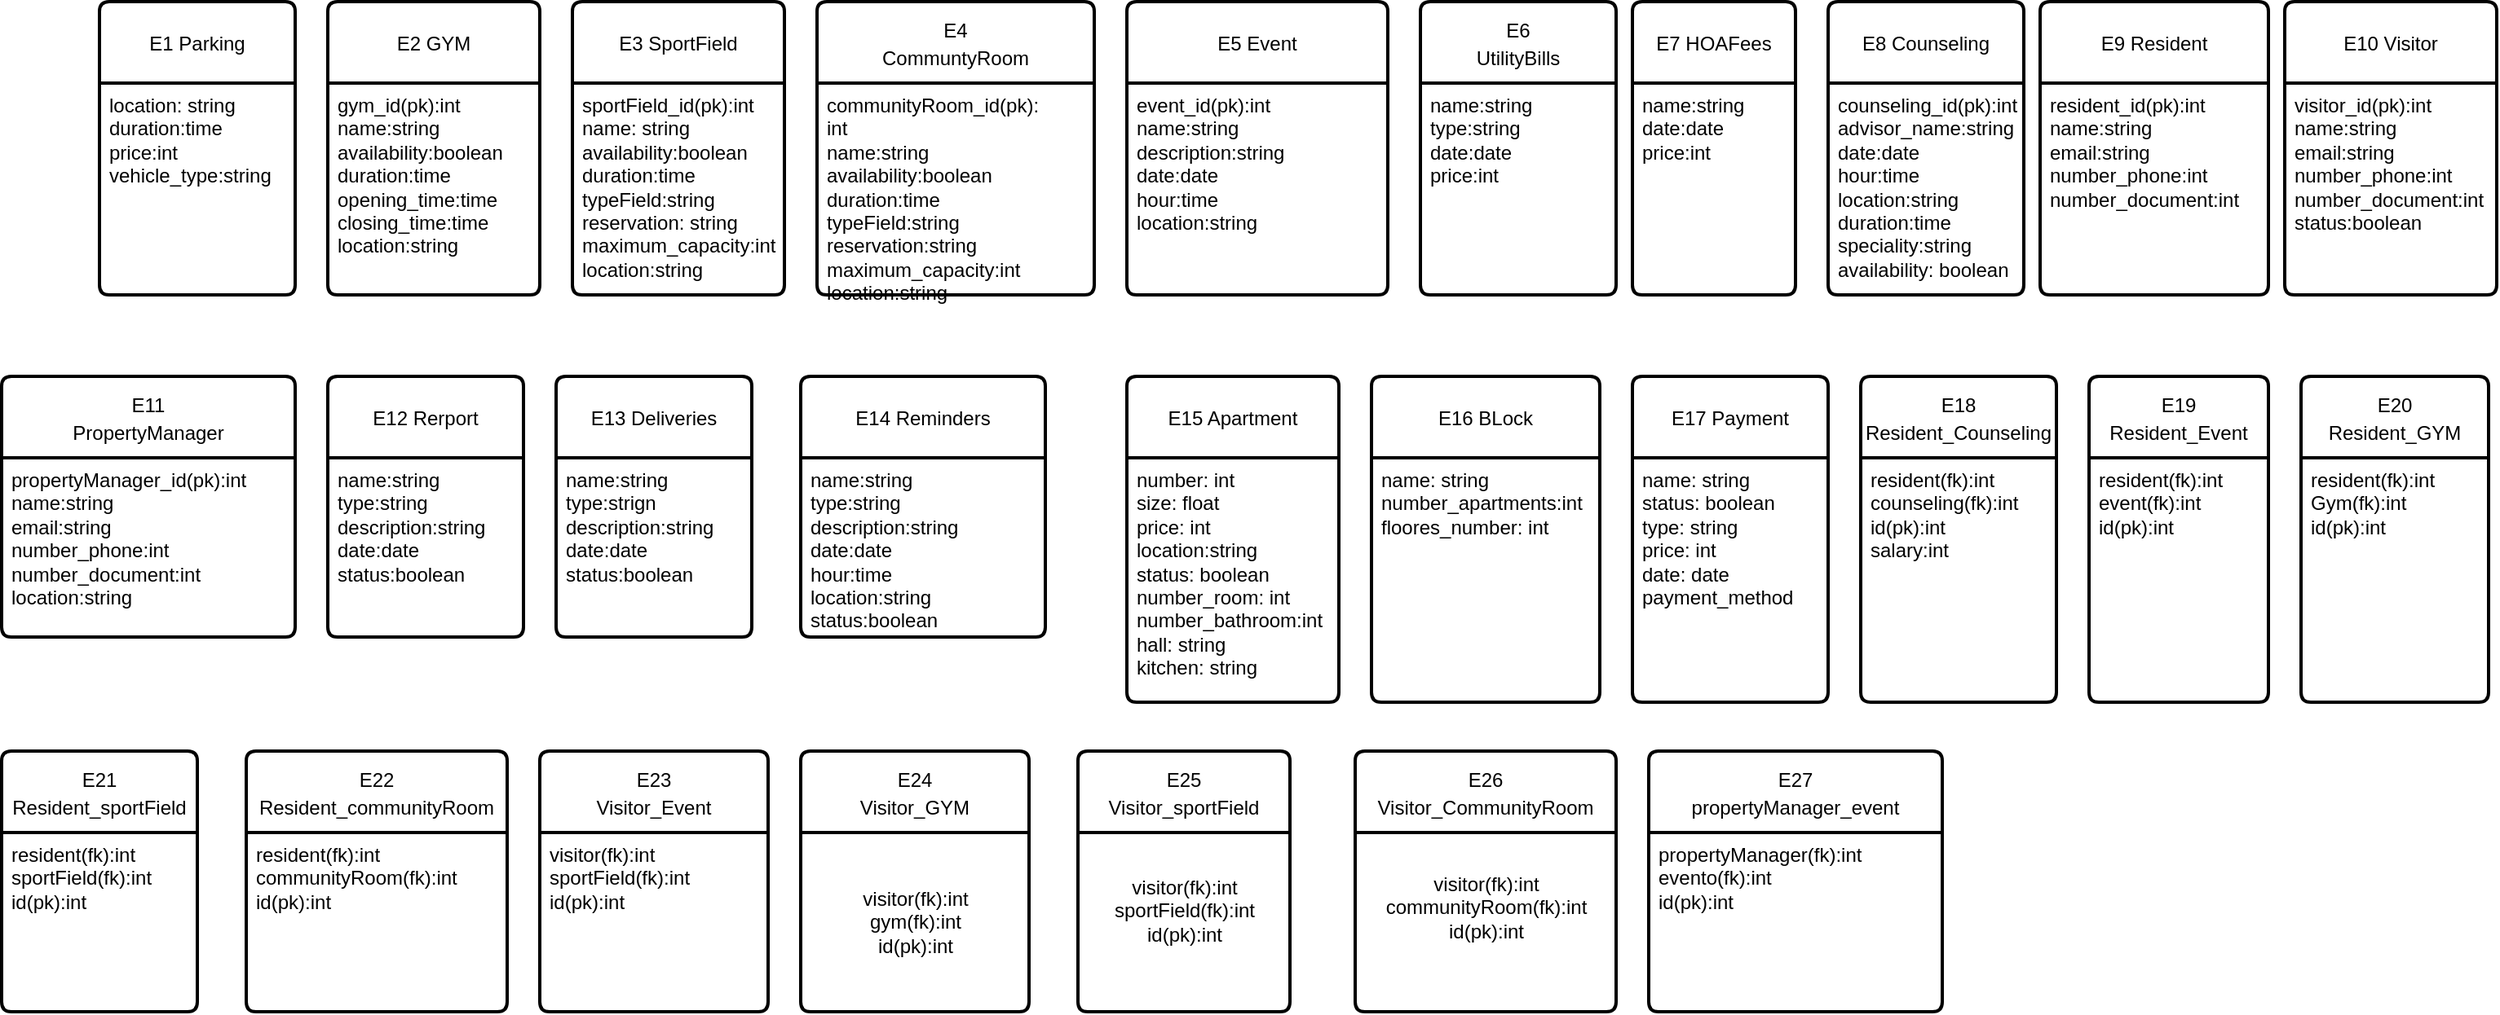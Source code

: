<mxfile version="24.7.14">
  <diagram name="Página-1" id="G9xeTIO4-0U8LyAHknkH">
    <mxGraphModel dx="1967" dy="1797" grid="1" gridSize="10" guides="1" tooltips="1" connect="1" arrows="1" fold="1" page="1" pageScale="1" pageWidth="827" pageHeight="1169" math="0" shadow="0">
      <root>
        <mxCell id="0" />
        <mxCell id="1" parent="0" />
        <mxCell id="5Ww77VYzwX19S0LwLlC--1" value="&lt;span style=&quot;font-size: 12px;&quot;&gt;E1 Parking&lt;/span&gt;" style="swimlane;childLayout=stackLayout;horizontal=1;startSize=50;horizontalStack=0;rounded=1;fontSize=14;fontStyle=0;strokeWidth=2;resizeParent=0;resizeLast=1;shadow=0;dashed=0;align=center;arcSize=4;whiteSpace=wrap;html=1;" vertex="1" parent="1">
          <mxGeometry x="-310" y="-270" width="120" height="180" as="geometry" />
        </mxCell>
        <mxCell id="5Ww77VYzwX19S0LwLlC--2" value="&lt;span style=&quot;text-wrap: wrap;&quot;&gt;location: string&lt;/span&gt;&lt;div&gt;&lt;span style=&quot;text-wrap: wrap;&quot;&gt;duration:time&lt;/span&gt;&lt;span style=&quot;text-wrap: wrap;&quot;&gt;&lt;br&gt;&lt;/span&gt;&lt;/div&gt;&lt;div&gt;&lt;span style=&quot;text-wrap: wrap;&quot;&gt;price:int&lt;/span&gt;&lt;div style=&quot;text-wrap: wrap;&quot;&gt;vehicle_type:string&lt;/div&gt;&lt;/div&gt;" style="align=left;strokeColor=none;fillColor=none;spacingLeft=4;fontSize=12;verticalAlign=top;resizable=0;rotatable=0;part=1;html=1;" vertex="1" parent="5Ww77VYzwX19S0LwLlC--1">
          <mxGeometry y="50" width="120" height="130" as="geometry" />
        </mxCell>
        <mxCell id="5Ww77VYzwX19S0LwLlC--3" value="&lt;span style=&quot;font-size: 12px;&quot;&gt;E2 GYM&lt;/span&gt;" style="swimlane;childLayout=stackLayout;horizontal=1;startSize=50;horizontalStack=0;rounded=1;fontSize=14;fontStyle=0;strokeWidth=2;resizeParent=0;resizeLast=1;shadow=0;dashed=0;align=center;arcSize=4;whiteSpace=wrap;html=1;" vertex="1" parent="1">
          <mxGeometry x="-170" y="-270" width="130" height="180" as="geometry" />
        </mxCell>
        <mxCell id="5Ww77VYzwX19S0LwLlC--4" value="&lt;div&gt;&lt;span style=&quot;text-wrap: wrap;&quot;&gt;gym_id(pk):int&lt;/span&gt;&lt;/div&gt;&lt;span style=&quot;text-wrap: wrap;&quot;&gt;name:string&lt;/span&gt;&lt;div&gt;&lt;span style=&quot;text-wrap: wrap;&quot;&gt;availability:boolean&lt;/span&gt;&lt;span style=&quot;text-wrap: wrap;&quot;&gt;&lt;br&gt;&lt;/span&gt;&lt;/div&gt;&lt;div&gt;&lt;span style=&quot;text-wrap: wrap;&quot;&gt;duration:time&lt;/span&gt;&lt;div style=&quot;text-wrap: wrap;&quot;&gt;opening_time:time&lt;/div&gt;&lt;div style=&quot;text-wrap: wrap;&quot;&gt;closing_time:time&lt;/div&gt;&lt;div style=&quot;text-wrap: wrap;&quot;&gt;location:string&lt;/div&gt;&lt;/div&gt;" style="align=left;strokeColor=none;fillColor=none;spacingLeft=4;fontSize=12;verticalAlign=top;resizable=0;rotatable=0;part=1;html=1;" vertex="1" parent="5Ww77VYzwX19S0LwLlC--3">
          <mxGeometry y="50" width="130" height="130" as="geometry" />
        </mxCell>
        <mxCell id="5Ww77VYzwX19S0LwLlC--7" value="&lt;span style=&quot;font-size: 12px;&quot;&gt;E5 Event&lt;/span&gt;" style="swimlane;childLayout=stackLayout;horizontal=1;startSize=50;horizontalStack=0;rounded=1;fontSize=14;fontStyle=0;strokeWidth=2;resizeParent=0;resizeLast=1;shadow=0;dashed=0;align=center;arcSize=4;whiteSpace=wrap;html=1;" vertex="1" parent="1">
          <mxGeometry x="320" y="-270" width="160" height="180" as="geometry" />
        </mxCell>
        <mxCell id="5Ww77VYzwX19S0LwLlC--8" value="&lt;div&gt;&lt;span style=&quot;text-wrap: wrap;&quot;&gt;event_id(pk):int&lt;/span&gt;&lt;/div&gt;&lt;span style=&quot;text-wrap: wrap;&quot;&gt;name:string&lt;/span&gt;&lt;div&gt;&lt;span style=&quot;text-wrap: wrap;&quot;&gt;description:string&lt;/span&gt;&lt;span style=&quot;text-wrap: wrap;&quot;&gt;&lt;br&gt;&lt;/span&gt;&lt;/div&gt;&lt;div&gt;&lt;span style=&quot;text-wrap: wrap;&quot;&gt;date:date&lt;/span&gt;&lt;div style=&quot;text-wrap: wrap;&quot;&gt;hour:time&lt;/div&gt;&lt;div style=&quot;text-wrap: wrap;&quot;&gt;location:string&lt;/div&gt;&lt;/div&gt;" style="align=left;strokeColor=none;fillColor=none;spacingLeft=4;fontSize=12;verticalAlign=top;resizable=0;rotatable=0;part=1;html=1;" vertex="1" parent="5Ww77VYzwX19S0LwLlC--7">
          <mxGeometry y="50" width="160" height="130" as="geometry" />
        </mxCell>
        <mxCell id="5Ww77VYzwX19S0LwLlC--9" value="&lt;span style=&quot;font-size: 12px;&quot;&gt;E7&amp;nbsp;HOAFees&lt;/span&gt;" style="swimlane;childLayout=stackLayout;horizontal=1;startSize=50;horizontalStack=0;rounded=1;fontSize=14;fontStyle=0;strokeWidth=2;resizeParent=0;resizeLast=1;shadow=0;dashed=0;align=center;arcSize=4;whiteSpace=wrap;html=1;" vertex="1" parent="1">
          <mxGeometry x="630" y="-270" width="100" height="180" as="geometry" />
        </mxCell>
        <mxCell id="5Ww77VYzwX19S0LwLlC--10" value="&lt;span style=&quot;text-wrap: wrap;&quot;&gt;name:string&lt;/span&gt;&lt;div&gt;&lt;span style=&quot;text-wrap: wrap;&quot;&gt;date:date&lt;/span&gt;&lt;div style=&quot;text-wrap: wrap;&quot;&gt;price:int&lt;/div&gt;&lt;/div&gt;" style="align=left;strokeColor=none;fillColor=none;spacingLeft=4;fontSize=12;verticalAlign=top;resizable=0;rotatable=0;part=1;html=1;" vertex="1" parent="5Ww77VYzwX19S0LwLlC--9">
          <mxGeometry y="50" width="100" height="130" as="geometry" />
        </mxCell>
        <mxCell id="5Ww77VYzwX19S0LwLlC--11" value="&lt;span style=&quot;font-size: 12px;&quot;&gt;E8 Counseling&lt;/span&gt;" style="swimlane;childLayout=stackLayout;horizontal=1;startSize=50;horizontalStack=0;rounded=1;fontSize=14;fontStyle=0;strokeWidth=2;resizeParent=0;resizeLast=1;shadow=0;dashed=0;align=center;arcSize=4;whiteSpace=wrap;html=1;" vertex="1" parent="1">
          <mxGeometry x="750" y="-270" width="120" height="180" as="geometry" />
        </mxCell>
        <mxCell id="5Ww77VYzwX19S0LwLlC--12" value="&lt;div&gt;&lt;span style=&quot;text-wrap: wrap;&quot;&gt;counseling_id(pk):int&lt;/span&gt;&lt;/div&gt;&lt;span style=&quot;text-wrap: wrap;&quot;&gt;advisor_name:string&lt;/span&gt;&lt;br&gt;&lt;div&gt;&lt;span style=&quot;text-wrap: wrap;&quot;&gt;date:date&lt;/span&gt;&lt;div style=&quot;text-wrap: wrap;&quot;&gt;&lt;span style=&quot;background-color: initial;&quot;&gt;hour:time&lt;/span&gt;&lt;/div&gt;&lt;div style=&quot;text-wrap: wrap;&quot;&gt;location:string&lt;/div&gt;&lt;div style=&quot;text-wrap: wrap;&quot;&gt;duration:time&lt;/div&gt;&lt;div style=&quot;text-wrap: wrap;&quot;&gt;speciality:string&lt;/div&gt;&lt;div style=&quot;text-wrap: wrap;&quot;&gt;availability: boolean&lt;/div&gt;&lt;/div&gt;" style="align=left;strokeColor=none;fillColor=none;spacingLeft=4;fontSize=12;verticalAlign=top;resizable=0;rotatable=0;part=1;html=1;" vertex="1" parent="5Ww77VYzwX19S0LwLlC--11">
          <mxGeometry y="50" width="120" height="130" as="geometry" />
        </mxCell>
        <mxCell id="5Ww77VYzwX19S0LwLlC--13" value="&lt;span style=&quot;font-size: 12px;&quot;&gt;E9 Resident&lt;/span&gt;" style="swimlane;childLayout=stackLayout;horizontal=1;startSize=50;horizontalStack=0;rounded=1;fontSize=14;fontStyle=0;strokeWidth=2;resizeParent=0;resizeLast=1;shadow=0;dashed=0;align=center;arcSize=4;whiteSpace=wrap;html=1;" vertex="1" parent="1">
          <mxGeometry x="880" y="-270" width="140" height="180" as="geometry" />
        </mxCell>
        <mxCell id="5Ww77VYzwX19S0LwLlC--14" value="&lt;span style=&quot;text-wrap: wrap;&quot;&gt;resident_id(pk):int&lt;br&gt;name:string&lt;/span&gt;&lt;div&gt;&lt;span style=&quot;text-wrap: wrap;&quot;&gt;email:string&lt;/span&gt;&lt;/div&gt;&lt;div&gt;&lt;span style=&quot;text-wrap: wrap;&quot;&gt;number_phone:int&lt;/span&gt;&lt;/div&gt;&lt;div&gt;&lt;span style=&quot;text-wrap: wrap;&quot;&gt;number_document:int&lt;/span&gt;&lt;/div&gt;" style="align=left;strokeColor=none;fillColor=none;spacingLeft=4;fontSize=12;verticalAlign=top;resizable=0;rotatable=0;part=1;html=1;" vertex="1" parent="5Ww77VYzwX19S0LwLlC--13">
          <mxGeometry y="50" width="140" height="130" as="geometry" />
        </mxCell>
        <mxCell id="5Ww77VYzwX19S0LwLlC--15" value="&lt;span style=&quot;font-size: 12px;&quot;&gt;E10 Visitor&lt;/span&gt;" style="swimlane;childLayout=stackLayout;horizontal=1;startSize=50;horizontalStack=0;rounded=1;fontSize=14;fontStyle=0;strokeWidth=2;resizeParent=0;resizeLast=1;shadow=0;dashed=0;align=center;arcSize=4;whiteSpace=wrap;html=1;" vertex="1" parent="1">
          <mxGeometry x="1030" y="-270" width="130" height="180" as="geometry" />
        </mxCell>
        <mxCell id="5Ww77VYzwX19S0LwLlC--16" value="&lt;div&gt;&lt;span style=&quot;text-wrap: wrap;&quot;&gt;visitor_id(pk):int&lt;/span&gt;&lt;/div&gt;&lt;span style=&quot;text-wrap: wrap;&quot;&gt;name:string&lt;/span&gt;&lt;div&gt;&lt;span style=&quot;text-wrap: wrap;&quot;&gt;email:string&lt;/span&gt;&lt;/div&gt;&lt;div&gt;&lt;span style=&quot;text-wrap: wrap;&quot;&gt;number_phone:int&lt;/span&gt;&lt;/div&gt;&lt;div&gt;&lt;span style=&quot;text-wrap: wrap;&quot;&gt;number_document:int&lt;/span&gt;&lt;/div&gt;&lt;div&gt;status:boolean&lt;/div&gt;" style="align=left;strokeColor=none;fillColor=none;spacingLeft=4;fontSize=12;verticalAlign=top;resizable=0;rotatable=0;part=1;html=1;" vertex="1" parent="5Ww77VYzwX19S0LwLlC--15">
          <mxGeometry y="50" width="130" height="130" as="geometry" />
        </mxCell>
        <mxCell id="5Ww77VYzwX19S0LwLlC--17" value="&lt;span style=&quot;font-size: 12px;&quot;&gt;E11&lt;/span&gt;&lt;div&gt;&lt;span style=&quot;font-size: 12px;&quot;&gt;PropertyManager&lt;/span&gt;&lt;/div&gt;" style="swimlane;childLayout=stackLayout;horizontal=1;startSize=50;horizontalStack=0;rounded=1;fontSize=14;fontStyle=0;strokeWidth=2;resizeParent=0;resizeLast=1;shadow=0;dashed=0;align=center;arcSize=4;whiteSpace=wrap;html=1;" vertex="1" parent="1">
          <mxGeometry x="-370" y="-40" width="180" height="160" as="geometry" />
        </mxCell>
        <mxCell id="5Ww77VYzwX19S0LwLlC--18" value="&lt;div&gt;&lt;span style=&quot;text-wrap: wrap;&quot;&gt;propertyManager_id(pk):int&lt;/span&gt;&lt;/div&gt;&lt;span style=&quot;text-wrap: wrap;&quot;&gt;name:string&lt;/span&gt;&lt;div&gt;&lt;span style=&quot;text-wrap: wrap;&quot;&gt;email:string&lt;/span&gt;&lt;/div&gt;&lt;div&gt;&lt;span style=&quot;text-wrap: wrap;&quot;&gt;number_phone:int&lt;/span&gt;&lt;/div&gt;&lt;div&gt;&lt;span style=&quot;text-wrap: wrap;&quot;&gt;number_document:int&lt;/span&gt;&lt;/div&gt;&lt;div&gt;location:string&lt;/div&gt;" style="align=left;strokeColor=none;fillColor=none;spacingLeft=4;fontSize=12;verticalAlign=top;resizable=0;rotatable=0;part=1;html=1;" vertex="1" parent="5Ww77VYzwX19S0LwLlC--17">
          <mxGeometry y="50" width="180" height="110" as="geometry" />
        </mxCell>
        <mxCell id="5Ww77VYzwX19S0LwLlC--19" value="&lt;span style=&quot;font-size: 12px;&quot;&gt;E12 Rerport&lt;/span&gt;" style="swimlane;childLayout=stackLayout;horizontal=1;startSize=50;horizontalStack=0;rounded=1;fontSize=14;fontStyle=0;strokeWidth=2;resizeParent=0;resizeLast=1;shadow=0;dashed=0;align=center;arcSize=4;whiteSpace=wrap;html=1;" vertex="1" parent="1">
          <mxGeometry x="-170" y="-40" width="120" height="160" as="geometry" />
        </mxCell>
        <mxCell id="5Ww77VYzwX19S0LwLlC--20" value="&lt;span style=&quot;text-wrap: wrap;&quot;&gt;name:string&lt;/span&gt;&lt;div&gt;&lt;span style=&quot;text-wrap: wrap;&quot;&gt;type:string&lt;/span&gt;&lt;/div&gt;&lt;div&gt;&lt;span style=&quot;text-wrap: wrap;&quot;&gt;description:string&lt;/span&gt;&lt;/div&gt;&lt;div&gt;&lt;span style=&quot;text-wrap: wrap;&quot;&gt;date:date&lt;/span&gt;&lt;/div&gt;&lt;div&gt;&lt;span style=&quot;text-wrap: wrap;&quot;&gt;status:boolean&lt;/span&gt;&lt;/div&gt;" style="align=left;strokeColor=none;fillColor=none;spacingLeft=4;fontSize=12;verticalAlign=top;resizable=0;rotatable=0;part=1;html=1;" vertex="1" parent="5Ww77VYzwX19S0LwLlC--19">
          <mxGeometry y="50" width="120" height="110" as="geometry" />
        </mxCell>
        <mxCell id="5Ww77VYzwX19S0LwLlC--21" value="&lt;span style=&quot;font-size: 12px;&quot;&gt;E13 Deliveries&lt;/span&gt;" style="swimlane;childLayout=stackLayout;horizontal=1;startSize=50;horizontalStack=0;rounded=1;fontSize=14;fontStyle=0;strokeWidth=2;resizeParent=0;resizeLast=1;shadow=0;dashed=0;align=center;arcSize=4;whiteSpace=wrap;html=1;" vertex="1" parent="1">
          <mxGeometry x="-30" y="-40" width="120" height="160" as="geometry" />
        </mxCell>
        <mxCell id="5Ww77VYzwX19S0LwLlC--22" value="&lt;span style=&quot;text-wrap: wrap;&quot;&gt;name:string&lt;/span&gt;&lt;div&gt;&lt;span style=&quot;text-wrap: wrap;&quot;&gt;type:strign&lt;/span&gt;&lt;/div&gt;&lt;div&gt;&lt;span style=&quot;text-wrap: wrap;&quot;&gt;description:string&lt;/span&gt;&lt;/div&gt;&lt;div&gt;&lt;span style=&quot;text-wrap: wrap;&quot;&gt;date:date&lt;/span&gt;&lt;/div&gt;&lt;div&gt;&lt;span style=&quot;text-wrap: wrap;&quot;&gt;status:boolean&lt;/span&gt;&lt;/div&gt;" style="align=left;strokeColor=none;fillColor=none;spacingLeft=4;fontSize=12;verticalAlign=top;resizable=0;rotatable=0;part=1;html=1;" vertex="1" parent="5Ww77VYzwX19S0LwLlC--21">
          <mxGeometry y="50" width="120" height="110" as="geometry" />
        </mxCell>
        <mxCell id="5Ww77VYzwX19S0LwLlC--23" value="&lt;span style=&quot;font-size: 12px;&quot;&gt;E14 Reminders&lt;/span&gt;" style="swimlane;childLayout=stackLayout;horizontal=1;startSize=50;horizontalStack=0;rounded=1;fontSize=14;fontStyle=0;strokeWidth=2;resizeParent=0;resizeLast=1;shadow=0;dashed=0;align=center;arcSize=4;whiteSpace=wrap;html=1;" vertex="1" parent="1">
          <mxGeometry x="120" y="-40" width="150" height="160" as="geometry" />
        </mxCell>
        <mxCell id="5Ww77VYzwX19S0LwLlC--24" value="&lt;span style=&quot;text-wrap: wrap;&quot;&gt;name:string&lt;/span&gt;&lt;div&gt;&lt;span style=&quot;text-wrap: wrap;&quot;&gt;type:string&lt;/span&gt;&lt;/div&gt;&lt;div&gt;&lt;span style=&quot;text-wrap: wrap;&quot;&gt;description:string&lt;/span&gt;&lt;/div&gt;&lt;div&gt;&lt;span style=&quot;text-wrap: wrap;&quot;&gt;date:date&lt;/span&gt;&lt;/div&gt;&lt;div&gt;&lt;span style=&quot;text-wrap: wrap;&quot;&gt;hour:time&lt;/span&gt;&lt;/div&gt;&lt;div&gt;&lt;span style=&quot;text-wrap: wrap;&quot;&gt;location:string&lt;/span&gt;&lt;/div&gt;&lt;div&gt;&lt;span style=&quot;text-wrap: wrap;&quot;&gt;status:boolean&lt;/span&gt;&lt;/div&gt;" style="align=left;strokeColor=none;fillColor=none;spacingLeft=4;fontSize=12;verticalAlign=top;resizable=0;rotatable=0;part=1;html=1;" vertex="1" parent="5Ww77VYzwX19S0LwLlC--23">
          <mxGeometry y="50" width="150" height="110" as="geometry" />
        </mxCell>
        <mxCell id="5Ww77VYzwX19S0LwLlC--25" value="&lt;span style=&quot;font-size: 12px;&quot;&gt;E15 Apartment&lt;/span&gt;" style="swimlane;childLayout=stackLayout;horizontal=1;startSize=50;horizontalStack=0;rounded=1;fontSize=14;fontStyle=0;strokeWidth=2;resizeParent=0;resizeLast=1;shadow=0;dashed=0;align=center;arcSize=4;whiteSpace=wrap;html=1;" vertex="1" parent="1">
          <mxGeometry x="320" y="-40" width="130" height="200" as="geometry" />
        </mxCell>
        <mxCell id="5Ww77VYzwX19S0LwLlC--26" value="&lt;span style=&quot;text-wrap: wrap;&quot;&gt;number: int&lt;/span&gt;&lt;div&gt;&lt;span style=&quot;text-wrap: wrap;&quot;&gt;size: float&lt;/span&gt;&lt;div style=&quot;text-wrap: wrap;&quot;&gt;price: int&lt;/div&gt;&lt;div style=&quot;text-wrap: wrap;&quot;&gt;location:string&lt;/div&gt;&lt;div style=&quot;text-wrap: wrap;&quot;&gt;status: boolean&lt;/div&gt;&lt;div style=&quot;text-wrap: wrap;&quot;&gt;number_room: int&lt;/div&gt;&lt;div style=&quot;text-wrap: wrap;&quot;&gt;number_bathroom:int&lt;/div&gt;&lt;div style=&quot;text-wrap: wrap;&quot;&gt;hall: string&lt;/div&gt;&lt;div style=&quot;text-wrap: wrap;&quot;&gt;kitchen: string&lt;/div&gt;&lt;/div&gt;" style="align=left;strokeColor=none;fillColor=none;spacingLeft=4;fontSize=12;verticalAlign=top;resizable=0;rotatable=0;part=1;html=1;" vertex="1" parent="5Ww77VYzwX19S0LwLlC--25">
          <mxGeometry y="50" width="130" height="150" as="geometry" />
        </mxCell>
        <mxCell id="5Ww77VYzwX19S0LwLlC--27" value="&lt;span style=&quot;font-size: 12px;&quot;&gt;E16 BLock&lt;/span&gt;" style="swimlane;childLayout=stackLayout;horizontal=1;startSize=50;horizontalStack=0;rounded=1;fontSize=14;fontStyle=0;strokeWidth=2;resizeParent=0;resizeLast=1;shadow=0;dashed=0;align=center;arcSize=4;whiteSpace=wrap;html=1;" vertex="1" parent="1">
          <mxGeometry x="470" y="-40" width="140" height="200" as="geometry" />
        </mxCell>
        <mxCell id="5Ww77VYzwX19S0LwLlC--28" value="&lt;span style=&quot;text-wrap: wrap;&quot;&gt;name: string&lt;/span&gt;&lt;div&gt;&lt;span style=&quot;text-wrap: wrap;&quot;&gt;number_apartments:int&lt;/span&gt;&lt;div style=&quot;text-wrap: wrap;&quot;&gt;floores_number: int&lt;/div&gt;&lt;/div&gt;" style="align=left;strokeColor=none;fillColor=none;spacingLeft=4;fontSize=12;verticalAlign=top;resizable=0;rotatable=0;part=1;html=1;" vertex="1" parent="5Ww77VYzwX19S0LwLlC--27">
          <mxGeometry y="50" width="140" height="150" as="geometry" />
        </mxCell>
        <mxCell id="5Ww77VYzwX19S0LwLlC--29" value="&lt;span style=&quot;font-size: 12px;&quot;&gt;E17 Payment&lt;/span&gt;" style="swimlane;childLayout=stackLayout;horizontal=1;startSize=50;horizontalStack=0;rounded=1;fontSize=14;fontStyle=0;strokeWidth=2;resizeParent=0;resizeLast=1;shadow=0;dashed=0;align=center;arcSize=4;whiteSpace=wrap;html=1;" vertex="1" parent="1">
          <mxGeometry x="630" y="-40" width="120" height="200" as="geometry" />
        </mxCell>
        <mxCell id="5Ww77VYzwX19S0LwLlC--30" value="&lt;div&gt;&lt;span style=&quot;text-wrap: wrap;&quot;&gt;name: string&lt;/span&gt;&lt;/div&gt;&lt;span style=&quot;text-wrap: wrap;&quot;&gt;status: boolean&lt;br&gt;&lt;/span&gt;&lt;span style=&quot;text-wrap: wrap;&quot;&gt;type: string&lt;/span&gt;&lt;div style=&quot;text-wrap: wrap;&quot;&gt;&lt;span style=&quot;background-color: initial;&quot;&gt;price: int&lt;/span&gt;&lt;/div&gt;&lt;div style=&quot;text-wrap: wrap;&quot;&gt;date: date&lt;/div&gt;&lt;div style=&quot;text-wrap: wrap;&quot;&gt;payment_method&lt;/div&gt;" style="align=left;strokeColor=none;fillColor=none;spacingLeft=4;fontSize=12;verticalAlign=top;resizable=0;rotatable=0;part=1;html=1;" vertex="1" parent="5Ww77VYzwX19S0LwLlC--29">
          <mxGeometry y="50" width="120" height="150" as="geometry" />
        </mxCell>
        <mxCell id="5Ww77VYzwX19S0LwLlC--68" value="&lt;span style=&quot;font-size: 12px;&quot;&gt;E18&lt;/span&gt;&lt;div&gt;&lt;span style=&quot;font-size: 12px;&quot;&gt;Resident_Counseling&lt;/span&gt;&lt;div&gt;&lt;/div&gt;&lt;/div&gt;" style="swimlane;childLayout=stackLayout;horizontal=1;startSize=50;horizontalStack=0;rounded=1;fontSize=14;fontStyle=0;strokeWidth=2;resizeParent=0;resizeLast=1;shadow=0;dashed=0;align=center;arcSize=4;whiteSpace=wrap;html=1;" vertex="1" parent="1">
          <mxGeometry x="770" y="-40" width="120" height="200" as="geometry" />
        </mxCell>
        <mxCell id="5Ww77VYzwX19S0LwLlC--69" value="&lt;span style=&quot;text-wrap: wrap;&quot;&gt;resident(fk):int&lt;/span&gt;&lt;div&gt;&lt;span style=&quot;text-wrap: wrap;&quot;&gt;counseling(fk):int&lt;/span&gt;&lt;/div&gt;&lt;div&gt;&lt;span style=&quot;text-wrap: wrap;&quot;&gt;id(pk):int&lt;/span&gt;&lt;/div&gt;&lt;div&gt;&lt;span style=&quot;text-wrap: wrap;&quot;&gt;salary:int&lt;/span&gt;&lt;/div&gt;" style="align=left;strokeColor=none;fillColor=none;spacingLeft=4;fontSize=12;verticalAlign=top;resizable=0;rotatable=0;part=1;html=1;" vertex="1" parent="5Ww77VYzwX19S0LwLlC--68">
          <mxGeometry y="50" width="120" height="150" as="geometry" />
        </mxCell>
        <mxCell id="5Ww77VYzwX19S0LwLlC--72" value="&lt;span style=&quot;font-size: 12px;&quot;&gt;E19&lt;/span&gt;&lt;div&gt;&lt;span style=&quot;font-size: 12px;&quot;&gt;Resident_Event&lt;/span&gt;&lt;div&gt;&lt;/div&gt;&lt;/div&gt;" style="swimlane;childLayout=stackLayout;horizontal=1;startSize=50;horizontalStack=0;rounded=1;fontSize=14;fontStyle=0;strokeWidth=2;resizeParent=0;resizeLast=1;shadow=0;dashed=0;align=center;arcSize=4;whiteSpace=wrap;html=1;" vertex="1" parent="1">
          <mxGeometry x="910" y="-40" width="110" height="200" as="geometry" />
        </mxCell>
        <mxCell id="5Ww77VYzwX19S0LwLlC--73" value="&lt;span style=&quot;text-wrap: wrap;&quot;&gt;resident(fk):int&lt;/span&gt;&lt;div&gt;&lt;span style=&quot;text-wrap: wrap;&quot;&gt;event(fk):int&lt;/span&gt;&lt;/div&gt;&lt;div&gt;&lt;span style=&quot;text-wrap: wrap;&quot;&gt;id(pk):int&lt;/span&gt;&lt;/div&gt;&lt;div&gt;&lt;br&gt;&lt;/div&gt;" style="align=left;strokeColor=none;fillColor=none;spacingLeft=4;fontSize=12;verticalAlign=top;resizable=0;rotatable=0;part=1;html=1;" vertex="1" parent="5Ww77VYzwX19S0LwLlC--72">
          <mxGeometry y="50" width="110" height="150" as="geometry" />
        </mxCell>
        <mxCell id="5Ww77VYzwX19S0LwLlC--74" value="&lt;span style=&quot;font-size: 12px;&quot;&gt;E20&lt;/span&gt;&lt;div&gt;&lt;span style=&quot;font-size: 12px;&quot;&gt;Resident_GYM&lt;/span&gt;&lt;div&gt;&lt;/div&gt;&lt;/div&gt;" style="swimlane;childLayout=stackLayout;horizontal=1;startSize=50;horizontalStack=0;rounded=1;fontSize=14;fontStyle=0;strokeWidth=2;resizeParent=0;resizeLast=1;shadow=0;dashed=0;align=center;arcSize=4;whiteSpace=wrap;html=1;" vertex="1" parent="1">
          <mxGeometry x="1040" y="-40" width="115" height="200" as="geometry" />
        </mxCell>
        <mxCell id="5Ww77VYzwX19S0LwLlC--75" value="&lt;span style=&quot;text-wrap: wrap;&quot;&gt;resident(fk)&lt;/span&gt;&lt;span style=&quot;text-wrap: wrap;&quot;&gt;:int&lt;/span&gt;&lt;div&gt;&lt;span style=&quot;text-wrap: wrap;&quot;&gt;Gym(fk)&lt;/span&gt;&lt;span style=&quot;text-wrap: wrap; background-color: initial;&quot;&gt;:int&lt;/span&gt;&lt;/div&gt;&lt;div&gt;&lt;span style=&quot;text-wrap: wrap;&quot;&gt;id(pk):int&lt;/span&gt;&lt;/div&gt;&lt;div&gt;&lt;br&gt;&lt;/div&gt;" style="align=left;strokeColor=none;fillColor=none;spacingLeft=4;fontSize=12;verticalAlign=top;resizable=0;rotatable=0;part=1;html=1;" vertex="1" parent="5Ww77VYzwX19S0LwLlC--74">
          <mxGeometry y="50" width="115" height="150" as="geometry" />
        </mxCell>
        <mxCell id="5Ww77VYzwX19S0LwLlC--76" value="&lt;span style=&quot;font-size: 12px;&quot;&gt;E21&lt;/span&gt;&lt;div&gt;&lt;span style=&quot;font-size: 12px;&quot;&gt;Resident_sportField&lt;/span&gt;&lt;div&gt;&lt;/div&gt;&lt;/div&gt;" style="swimlane;childLayout=stackLayout;horizontal=1;startSize=50;horizontalStack=0;rounded=1;fontSize=14;fontStyle=0;strokeWidth=2;resizeParent=0;resizeLast=1;shadow=0;dashed=0;align=center;arcSize=4;whiteSpace=wrap;html=1;" vertex="1" parent="1">
          <mxGeometry x="-370" y="190" width="120" height="160" as="geometry" />
        </mxCell>
        <mxCell id="5Ww77VYzwX19S0LwLlC--77" value="&lt;span style=&quot;text-wrap: wrap;&quot;&gt;resident(fk)&lt;/span&gt;&lt;span style=&quot;text-wrap: wrap;&quot;&gt;:int&lt;/span&gt;&lt;div&gt;&lt;span style=&quot;text-wrap: wrap;&quot;&gt;sportField(fk)&lt;/span&gt;&lt;span style=&quot;text-wrap: wrap; background-color: initial;&quot;&gt;:int&lt;/span&gt;&lt;/div&gt;&lt;div&gt;&lt;span style=&quot;text-wrap: wrap;&quot;&gt;id(pk)&lt;/span&gt;&lt;span style=&quot;text-wrap: wrap; background-color: initial;&quot;&gt;:int&lt;/span&gt;&lt;/div&gt;&lt;div&gt;&lt;br&gt;&lt;/div&gt;" style="align=left;strokeColor=none;fillColor=none;spacingLeft=4;fontSize=12;verticalAlign=top;resizable=0;rotatable=0;part=1;html=1;" vertex="1" parent="5Ww77VYzwX19S0LwLlC--76">
          <mxGeometry y="50" width="120" height="110" as="geometry" />
        </mxCell>
        <mxCell id="5Ww77VYzwX19S0LwLlC--78" value="&lt;span style=&quot;font-size: 12px;&quot;&gt;E22&lt;/span&gt;&lt;div&gt;&lt;span style=&quot;font-size: 12px; background-color: initial;&quot;&gt;Resident_communityRoom&lt;/span&gt;&lt;div&gt;&lt;div&gt;&lt;/div&gt;&lt;/div&gt;&lt;/div&gt;" style="swimlane;childLayout=stackLayout;horizontal=1;startSize=50;horizontalStack=0;rounded=1;fontSize=14;fontStyle=0;strokeWidth=2;resizeParent=0;resizeLast=1;shadow=0;dashed=0;align=center;arcSize=4;whiteSpace=wrap;html=1;" vertex="1" parent="1">
          <mxGeometry x="-220" y="190" width="160" height="160" as="geometry" />
        </mxCell>
        <mxCell id="5Ww77VYzwX19S0LwLlC--79" value="&lt;span style=&quot;text-wrap: wrap;&quot;&gt;resident(fk)&lt;/span&gt;&lt;span style=&quot;text-wrap: wrap;&quot;&gt;:int&lt;/span&gt;&lt;div&gt;&lt;span style=&quot;text-wrap: wrap;&quot;&gt;communityRoom(fk)&lt;/span&gt;&lt;span style=&quot;text-wrap: wrap; background-color: initial;&quot;&gt;:int&lt;/span&gt;&lt;/div&gt;&lt;div&gt;&lt;span style=&quot;text-wrap: wrap;&quot;&gt;id(pk)&lt;/span&gt;&lt;span style=&quot;text-wrap: wrap; background-color: initial;&quot;&gt;:int&lt;/span&gt;&lt;/div&gt;&lt;div&gt;&lt;br&gt;&lt;/div&gt;" style="align=left;strokeColor=none;fillColor=none;spacingLeft=4;fontSize=12;verticalAlign=top;resizable=0;rotatable=0;part=1;html=1;" vertex="1" parent="5Ww77VYzwX19S0LwLlC--78">
          <mxGeometry y="50" width="160" height="110" as="geometry" />
        </mxCell>
        <mxCell id="5Ww77VYzwX19S0LwLlC--80" value="&lt;span style=&quot;font-size: 12px;&quot;&gt;E23&lt;/span&gt;&lt;div&gt;&lt;span style=&quot;font-size: 12px; background-color: initial;&quot;&gt;Visitor_Event&lt;/span&gt;&lt;div&gt;&lt;div&gt;&lt;/div&gt;&lt;/div&gt;&lt;/div&gt;" style="swimlane;childLayout=stackLayout;horizontal=1;startSize=50;horizontalStack=0;rounded=1;fontSize=14;fontStyle=0;strokeWidth=2;resizeParent=0;resizeLast=1;shadow=0;dashed=0;align=center;arcSize=4;whiteSpace=wrap;html=1;" vertex="1" parent="1">
          <mxGeometry x="-40" y="190" width="140" height="160" as="geometry" />
        </mxCell>
        <mxCell id="5Ww77VYzwX19S0LwLlC--81" value="&lt;span style=&quot;text-wrap: wrap;&quot;&gt;visitor(fk)&lt;/span&gt;&lt;span style=&quot;text-wrap: wrap;&quot;&gt;:int&lt;/span&gt;&lt;div&gt;&lt;span style=&quot;text-wrap: wrap;&quot;&gt;sportField(fk)&lt;/span&gt;&lt;span style=&quot;text-wrap: wrap; background-color: initial;&quot;&gt;:int&lt;/span&gt;&lt;/div&gt;&lt;div&gt;&lt;span style=&quot;text-wrap: wrap;&quot;&gt;id(pk)&lt;/span&gt;&lt;span style=&quot;text-wrap: wrap; background-color: initial;&quot;&gt;:int&lt;/span&gt;&lt;/div&gt;&lt;div&gt;&lt;br&gt;&lt;/div&gt;" style="align=left;strokeColor=none;fillColor=none;spacingLeft=4;fontSize=12;verticalAlign=top;resizable=0;rotatable=0;part=1;html=1;" vertex="1" parent="5Ww77VYzwX19S0LwLlC--80">
          <mxGeometry y="50" width="140" height="110" as="geometry" />
        </mxCell>
        <mxCell id="5Ww77VYzwX19S0LwLlC--82" value="&lt;span style=&quot;font-size: 12px;&quot;&gt;E24&lt;/span&gt;&lt;div&gt;&lt;span style=&quot;font-size: 12px; background-color: initial;&quot;&gt;Visitor_GYM&lt;/span&gt;&lt;div&gt;&lt;div&gt;&lt;/div&gt;&lt;/div&gt;&lt;/div&gt;" style="swimlane;childLayout=stackLayout;horizontal=1;startSize=50;horizontalStack=0;rounded=1;fontSize=14;fontStyle=0;strokeWidth=2;resizeParent=0;resizeLast=1;shadow=0;dashed=0;align=center;arcSize=4;whiteSpace=wrap;html=1;" vertex="1" parent="1">
          <mxGeometry x="120" y="190" width="140" height="160" as="geometry" />
        </mxCell>
        <mxCell id="5Ww77VYzwX19S0LwLlC--116" value="&lt;span style=&quot;text-wrap: wrap;&quot;&gt;visitor(fk):int&lt;/span&gt;&lt;div&gt;&lt;span style=&quot;text-wrap: wrap;&quot;&gt;gym(fk):int&lt;/span&gt;&lt;/div&gt;&lt;div&gt;&lt;span style=&quot;text-wrap: wrap;&quot;&gt;id(pk):int&lt;/span&gt;&lt;/div&gt;" style="text;html=1;align=center;verticalAlign=middle;resizable=0;points=[];autosize=1;strokeColor=none;fillColor=none;" vertex="1" parent="5Ww77VYzwX19S0LwLlC--82">
          <mxGeometry y="50" width="140" height="110" as="geometry" />
        </mxCell>
        <mxCell id="5Ww77VYzwX19S0LwLlC--84" value="&lt;span style=&quot;font-size: 12px;&quot;&gt;E3 SportField&lt;/span&gt;" style="swimlane;childLayout=stackLayout;horizontal=1;startSize=50;horizontalStack=0;rounded=1;fontSize=14;fontStyle=0;strokeWidth=2;resizeParent=0;resizeLast=1;shadow=0;dashed=0;align=center;arcSize=4;whiteSpace=wrap;html=1;" vertex="1" parent="1">
          <mxGeometry x="-20" y="-270" width="130" height="180" as="geometry" />
        </mxCell>
        <mxCell id="5Ww77VYzwX19S0LwLlC--85" value="&lt;div&gt;&lt;span style=&quot;text-wrap: wrap;&quot;&gt;sportField_id(pk):int&lt;/span&gt;&lt;/div&gt;&lt;span style=&quot;text-wrap: wrap;&quot;&gt;name: string&lt;/span&gt;&lt;div&gt;&lt;span style=&quot;text-wrap: wrap;&quot;&gt;availability:boolean&lt;/span&gt;&lt;span style=&quot;text-wrap: wrap;&quot;&gt;&lt;br&gt;&lt;/span&gt;&lt;/div&gt;&lt;div&gt;&lt;span style=&quot;text-wrap: wrap;&quot;&gt;duration:time&lt;/span&gt;&lt;div style=&quot;text-wrap: wrap;&quot;&gt;typeField:string&lt;br&gt;&lt;/div&gt;&lt;div style=&quot;text-wrap: wrap;&quot;&gt;reservation: string&lt;br&gt;&lt;/div&gt;&lt;div style=&quot;text-wrap: wrap;&quot;&gt;maximum_capacity:int&lt;br&gt;&lt;/div&gt;&lt;div style=&quot;text-wrap: wrap;&quot;&gt;location:string&lt;/div&gt;&lt;/div&gt;" style="align=left;strokeColor=none;fillColor=none;spacingLeft=4;fontSize=12;verticalAlign=top;resizable=0;rotatable=0;part=1;html=1;" vertex="1" parent="5Ww77VYzwX19S0LwLlC--84">
          <mxGeometry y="50" width="130" height="130" as="geometry" />
        </mxCell>
        <mxCell id="5Ww77VYzwX19S0LwLlC--86" value="&lt;span style=&quot;font-size: 12px;&quot;&gt;E25&lt;/span&gt;&lt;div&gt;&lt;span style=&quot;font-size: 12px; background-color: initial;&quot;&gt;Visitor_sportField&lt;/span&gt;&lt;div&gt;&lt;div&gt;&lt;/div&gt;&lt;/div&gt;&lt;/div&gt;" style="swimlane;childLayout=stackLayout;horizontal=1;startSize=50;horizontalStack=0;rounded=1;fontSize=14;fontStyle=0;strokeWidth=2;resizeParent=0;resizeLast=1;shadow=0;dashed=0;align=center;arcSize=4;whiteSpace=wrap;html=1;" vertex="1" parent="1">
          <mxGeometry x="290" y="190" width="130" height="160" as="geometry" />
        </mxCell>
        <mxCell id="5Ww77VYzwX19S0LwLlC--117" value="&lt;span style=&quot;text-wrap: wrap;&quot;&gt;visitor(fk):int&lt;/span&gt;&lt;div&gt;&lt;span style=&quot;text-wrap: wrap;&quot;&gt;sportField(fk):int&lt;/span&gt;&lt;/div&gt;&lt;div&gt;&lt;span style=&quot;text-wrap: wrap;&quot;&gt;id(pk):int&lt;/span&gt;&lt;/div&gt;&lt;div&gt;&lt;br style=&quot;text-align: left;&quot;&gt;&lt;/div&gt;" style="text;html=1;align=center;verticalAlign=middle;resizable=0;points=[];autosize=1;strokeColor=none;fillColor=none;" vertex="1" parent="5Ww77VYzwX19S0LwLlC--86">
          <mxGeometry y="50" width="130" height="110" as="geometry" />
        </mxCell>
        <mxCell id="5Ww77VYzwX19S0LwLlC--88" value="&lt;span style=&quot;font-size: 12px;&quot;&gt;E26&lt;/span&gt;&lt;div&gt;&lt;span style=&quot;font-size: 12px; background-color: initial;&quot;&gt;Visitor_CommunityRoom&lt;/span&gt;&lt;div&gt;&lt;div&gt;&lt;/div&gt;&lt;/div&gt;&lt;/div&gt;" style="swimlane;childLayout=stackLayout;horizontal=1;startSize=50;horizontalStack=0;rounded=1;fontSize=14;fontStyle=0;strokeWidth=2;resizeParent=0;resizeLast=1;shadow=0;dashed=0;align=center;arcSize=4;whiteSpace=wrap;html=1;" vertex="1" parent="1">
          <mxGeometry x="460" y="190" width="160" height="160" as="geometry" />
        </mxCell>
        <mxCell id="5Ww77VYzwX19S0LwLlC--90" value="&lt;span style=&quot;font-size: 12px;&quot;&gt;E27&lt;/span&gt;&lt;div&gt;&lt;span style=&quot;font-size: 12px; background-color: initial;&quot;&gt;propertyManager_event&lt;/span&gt;&lt;div&gt;&lt;div&gt;&lt;/div&gt;&lt;/div&gt;&lt;/div&gt;" style="swimlane;childLayout=stackLayout;horizontal=1;startSize=50;horizontalStack=0;rounded=1;fontSize=14;fontStyle=0;strokeWidth=2;resizeParent=0;resizeLast=1;shadow=0;dashed=0;align=center;arcSize=4;whiteSpace=wrap;html=1;" vertex="1" parent="1">
          <mxGeometry x="640" y="190" width="180" height="160" as="geometry" />
        </mxCell>
        <mxCell id="5Ww77VYzwX19S0LwLlC--91" value="&lt;span style=&quot;text-wrap: wrap;&quot;&gt;propertyManager(fk):int&lt;/span&gt;&lt;div&gt;&lt;span style=&quot;text-wrap: wrap;&quot;&gt;evento(fk):int&lt;/span&gt;&lt;/div&gt;&lt;div&gt;&lt;span style=&quot;text-wrap: wrap;&quot;&gt;id(pk):int&lt;/span&gt;&lt;/div&gt;" style="align=left;strokeColor=none;fillColor=none;spacingLeft=4;fontSize=12;verticalAlign=top;resizable=0;rotatable=0;part=1;html=1;" vertex="1" parent="5Ww77VYzwX19S0LwLlC--90">
          <mxGeometry y="50" width="180" height="110" as="geometry" />
        </mxCell>
        <mxCell id="5Ww77VYzwX19S0LwLlC--93" value="&lt;span style=&quot;font-size: 12px;&quot;&gt;E6&lt;/span&gt;&lt;div&gt;&lt;span style=&quot;font-size: 12px;&quot;&gt;UtilityBills&lt;/span&gt;&lt;/div&gt;" style="swimlane;childLayout=stackLayout;horizontal=1;startSize=50;horizontalStack=0;rounded=1;fontSize=14;fontStyle=0;strokeWidth=2;resizeParent=0;resizeLast=1;shadow=0;dashed=0;align=center;arcSize=4;whiteSpace=wrap;html=1;" vertex="1" parent="1">
          <mxGeometry x="500" y="-270" width="120" height="180" as="geometry" />
        </mxCell>
        <mxCell id="5Ww77VYzwX19S0LwLlC--94" value="&lt;span style=&quot;text-wrap: wrap;&quot;&gt;name:string&lt;/span&gt;&lt;div&gt;&lt;span style=&quot;text-wrap: wrap;&quot;&gt;type:string&lt;/span&gt;&lt;span style=&quot;text-wrap: wrap;&quot;&gt;&lt;br&gt;&lt;/span&gt;&lt;/div&gt;&lt;div&gt;&lt;span style=&quot;text-wrap: wrap;&quot;&gt;date:date&lt;/span&gt;&lt;div style=&quot;text-wrap: wrap;&quot;&gt;price:int&lt;/div&gt;&lt;/div&gt;" style="align=left;strokeColor=none;fillColor=none;spacingLeft=4;fontSize=12;verticalAlign=top;resizable=0;rotatable=0;part=1;html=1;" vertex="1" parent="5Ww77VYzwX19S0LwLlC--93">
          <mxGeometry y="50" width="120" height="130" as="geometry" />
        </mxCell>
        <mxCell id="5Ww77VYzwX19S0LwLlC--114" value="&lt;span style=&quot;font-size: 12px;&quot;&gt;E4&lt;/span&gt;&lt;div&gt;&lt;span style=&quot;font-size: 12px;&quot;&gt;CommuntyRoom&lt;/span&gt;&lt;/div&gt;" style="swimlane;childLayout=stackLayout;horizontal=1;startSize=50;horizontalStack=0;rounded=1;fontSize=14;fontStyle=0;strokeWidth=2;resizeParent=0;resizeLast=1;shadow=0;dashed=0;align=center;arcSize=4;whiteSpace=wrap;html=1;" vertex="1" parent="1">
          <mxGeometry x="130" y="-270" width="170" height="180" as="geometry" />
        </mxCell>
        <mxCell id="5Ww77VYzwX19S0LwLlC--115" value="&lt;div&gt;&lt;span style=&quot;text-wrap: wrap;&quot;&gt;communityRoom_id(pk): int&lt;/span&gt;&lt;/div&gt;&lt;span style=&quot;text-wrap: wrap;&quot;&gt;name:string&lt;/span&gt;&lt;div&gt;&lt;span style=&quot;text-wrap: wrap;&quot;&gt;availability:boolean&lt;/span&gt;&lt;span style=&quot;text-wrap: wrap;&quot;&gt;&lt;br&gt;&lt;/span&gt;&lt;/div&gt;&lt;div&gt;&lt;span style=&quot;text-wrap: wrap;&quot;&gt;duration:time&lt;/span&gt;&lt;div style=&quot;text-wrap: wrap;&quot;&gt;typeField:string&lt;br&gt;&lt;/div&gt;&lt;div style=&quot;text-wrap: wrap;&quot;&gt;reservation:string&lt;br&gt;&lt;/div&gt;&lt;div style=&quot;text-wrap: wrap;&quot;&gt;maximum_capacity:int&lt;br&gt;&lt;/div&gt;&lt;div style=&quot;text-wrap: wrap;&quot;&gt;location:string&lt;/div&gt;&lt;/div&gt;" style="align=left;strokeColor=none;fillColor=none;spacingLeft=4;fontSize=12;verticalAlign=top;resizable=0;rotatable=0;part=1;html=1;" vertex="1" parent="5Ww77VYzwX19S0LwLlC--114">
          <mxGeometry y="50" width="170" height="130" as="geometry" />
        </mxCell>
        <mxCell id="5Ww77VYzwX19S0LwLlC--118" value="&lt;span style=&quot;text-wrap: wrap;&quot;&gt;visitor(fk):int&lt;/span&gt;&lt;div&gt;&lt;span style=&quot;text-wrap: wrap;&quot;&gt;communityRoom(fk):int&lt;/span&gt;&lt;/div&gt;&lt;div&gt;&lt;span style=&quot;text-wrap: wrap;&quot;&gt;id(pk):int&lt;/span&gt;&lt;/div&gt;&lt;div&gt;&lt;br style=&quot;text-align: left;&quot;&gt;&lt;/div&gt;" style="text;html=1;align=center;verticalAlign=middle;resizable=0;points=[];autosize=1;strokeColor=none;fillColor=none;" vertex="1" parent="1">
          <mxGeometry x="465" y="258" width="150" height="70" as="geometry" />
        </mxCell>
      </root>
    </mxGraphModel>
  </diagram>
</mxfile>
